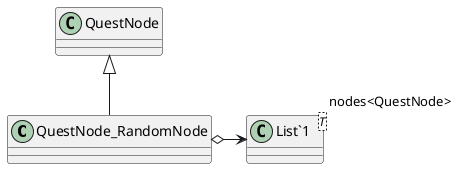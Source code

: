 @startuml
class QuestNode_RandomNode {
}
class "List`1"<T> {
}
QuestNode <|-- QuestNode_RandomNode
QuestNode_RandomNode o-> "nodes<QuestNode>" "List`1"
@enduml
